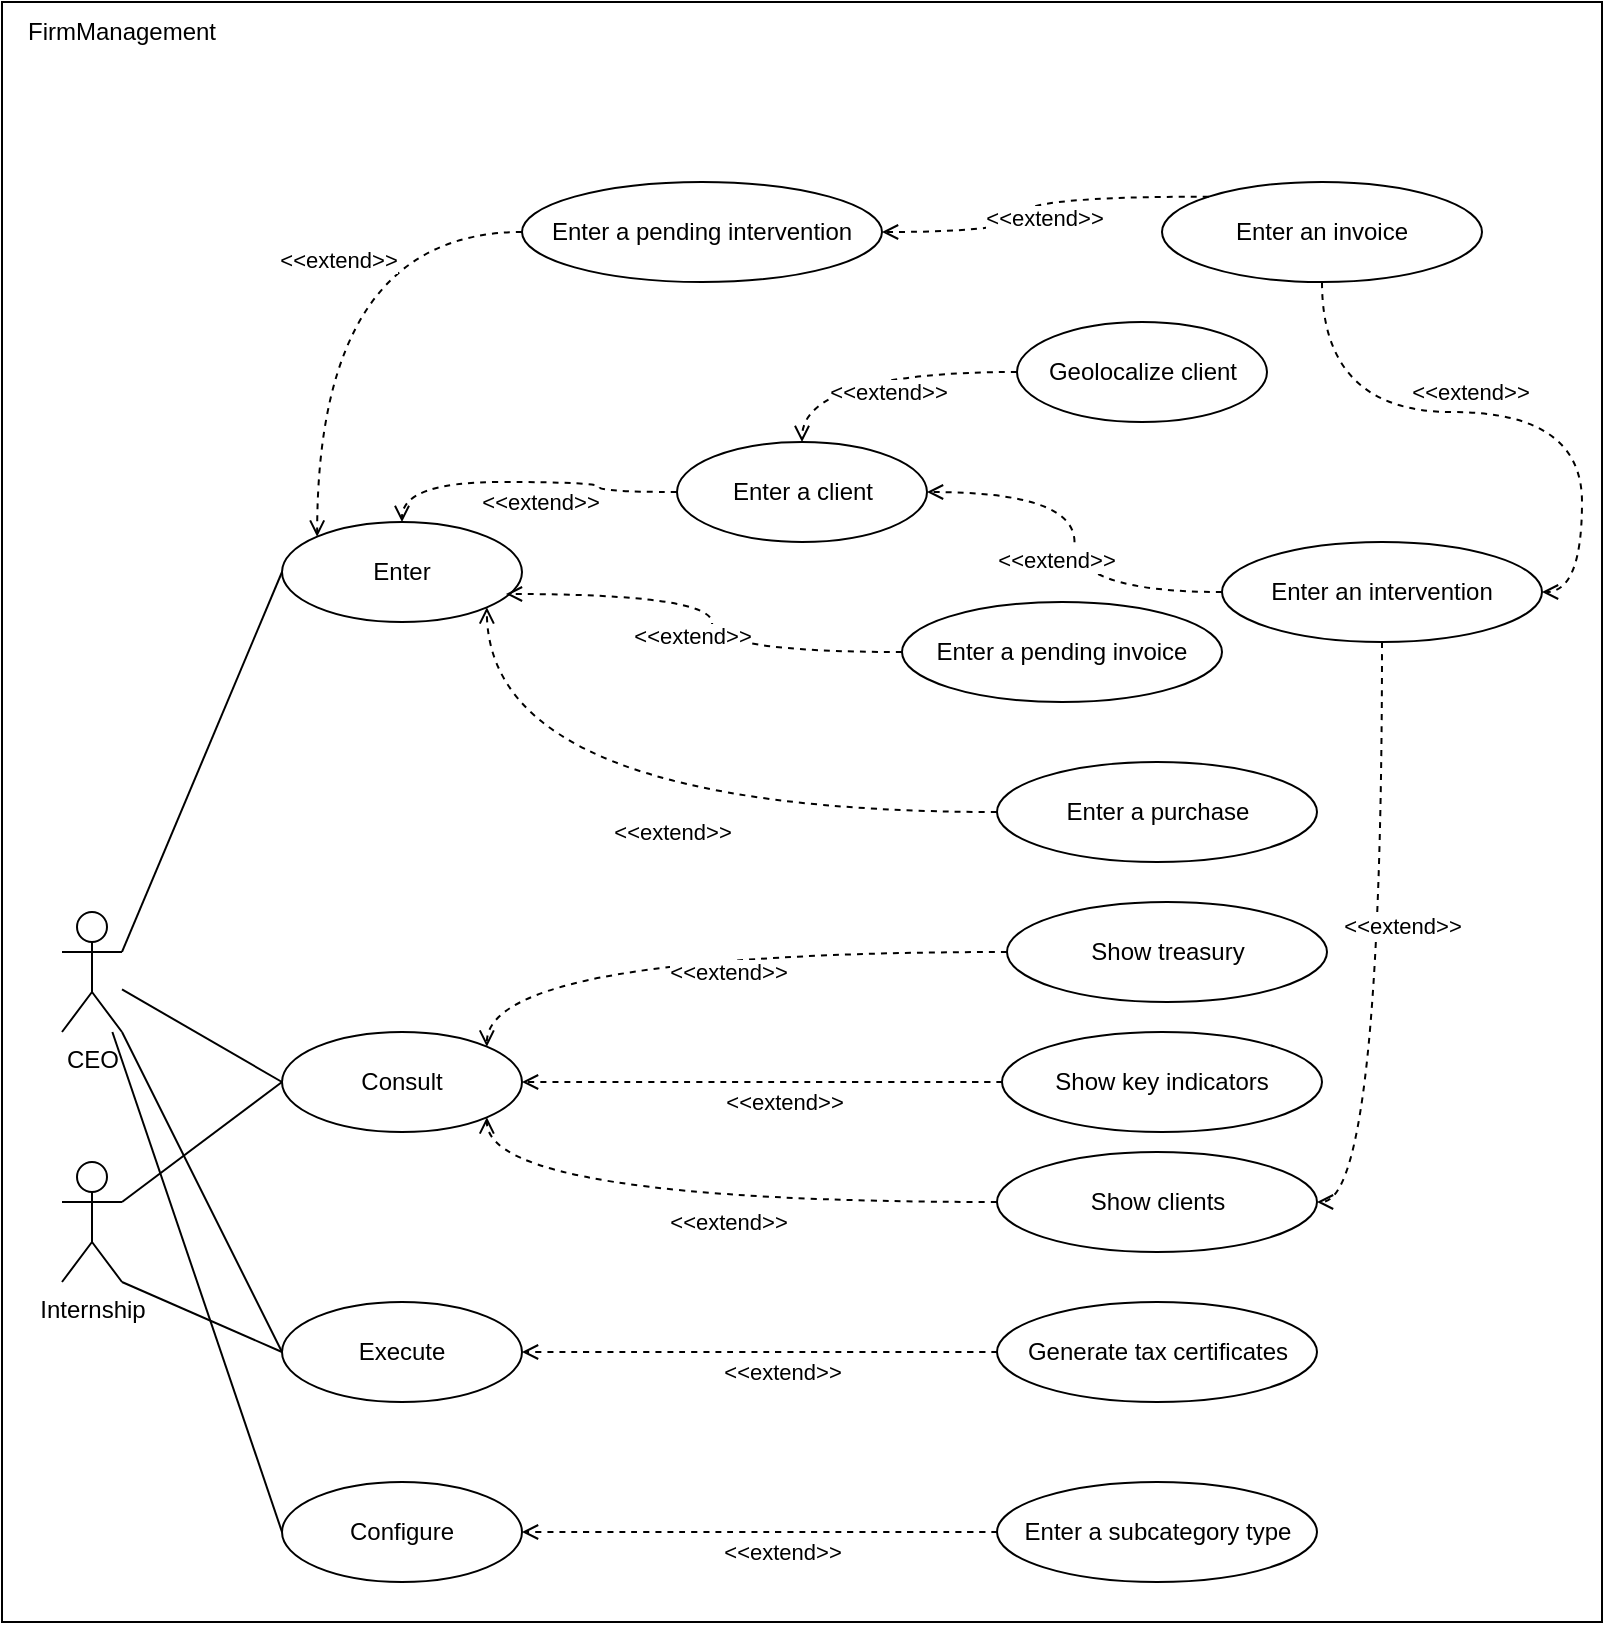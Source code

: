 <mxfile version="21.6.8" type="device">
  <diagram id="R2lEEEUBdFMjLlhIrx00" name="Page-1">
    <mxGraphModel dx="1434" dy="754" grid="1" gridSize="10" guides="1" tooltips="1" connect="1" arrows="1" fold="1" page="1" pageScale="1" pageWidth="850" pageHeight="1100" math="0" shadow="0" extFonts="Permanent Marker^https://fonts.googleapis.com/css?family=Permanent+Marker">
      <root>
        <mxCell id="0" />
        <mxCell id="1" parent="0" />
        <mxCell id="Q3JNExXYZaWPPEJVxahD-58" value="" style="rounded=0;whiteSpace=wrap;html=1;" parent="1" vertex="1">
          <mxGeometry x="30" y="20" width="800" height="810" as="geometry" />
        </mxCell>
        <mxCell id="Q3JNExXYZaWPPEJVxahD-51" style="rounded=0;orthogonalLoop=1;jettySize=auto;html=1;entryX=0;entryY=0.5;entryDx=0;entryDy=0;endArrow=none;endFill=0;exitX=1;exitY=0.333;exitDx=0;exitDy=0;exitPerimeter=0;" parent="1" source="Q3JNExXYZaWPPEJVxahD-1" target="Q3JNExXYZaWPPEJVxahD-22" edge="1">
          <mxGeometry relative="1" as="geometry" />
        </mxCell>
        <mxCell id="Q3JNExXYZaWPPEJVxahD-1" value="CEO" style="shape=umlActor;verticalLabelPosition=bottom;verticalAlign=top;html=1;outlineConnect=0;fillColor=none;" parent="1" vertex="1">
          <mxGeometry x="60" y="475" width="30" height="60" as="geometry" />
        </mxCell>
        <mxCell id="Q3JNExXYZaWPPEJVxahD-27" style="edgeStyle=orthogonalEdgeStyle;orthogonalLoop=1;jettySize=auto;html=1;exitX=0;exitY=0.5;exitDx=0;exitDy=0;entryX=0.5;entryY=0;entryDx=0;entryDy=0;curved=1;endArrow=open;endFill=0;dashed=1;" parent="1" source="Q3JNExXYZaWPPEJVxahD-10" target="Q3JNExXYZaWPPEJVxahD-22" edge="1">
          <mxGeometry relative="1" as="geometry" />
        </mxCell>
        <mxCell id="Q3JNExXYZaWPPEJVxahD-28" value="&amp;lt;&amp;lt;extend&amp;gt;&amp;gt;" style="edgeLabel;html=1;align=center;verticalAlign=middle;resizable=0;points=[];" parent="Q3JNExXYZaWPPEJVxahD-27" vertex="1" connectable="0">
          <mxGeometry x="-0.091" y="10" relative="1" as="geometry">
            <mxPoint as="offset" />
          </mxGeometry>
        </mxCell>
        <mxCell id="Q3JNExXYZaWPPEJVxahD-10" value="Enter a client" style="ellipse;whiteSpace=wrap;html=1;" parent="1" vertex="1">
          <mxGeometry x="367.5" y="240" width="125" height="50" as="geometry" />
        </mxCell>
        <mxCell id="Q3JNExXYZaWPPEJVxahD-11" value="Enter an intervention" style="ellipse;whiteSpace=wrap;html=1;" parent="1" vertex="1">
          <mxGeometry x="640" y="290" width="160" height="50" as="geometry" />
        </mxCell>
        <mxCell id="Q3JNExXYZaWPPEJVxahD-12" value="Enter an invoice" style="ellipse;whiteSpace=wrap;html=1;" parent="1" vertex="1">
          <mxGeometry x="610" y="110" width="160" height="50" as="geometry" />
        </mxCell>
        <mxCell id="Q3JNExXYZaWPPEJVxahD-13" value="Enter a purchase" style="ellipse;whiteSpace=wrap;html=1;" parent="1" vertex="1">
          <mxGeometry x="527.5" y="400" width="160" height="50" as="geometry" />
        </mxCell>
        <mxCell id="Q3JNExXYZaWPPEJVxahD-15" value="Enter a subcategory type" style="ellipse;whiteSpace=wrap;html=1;" parent="1" vertex="1">
          <mxGeometry x="527.5" y="760" width="160" height="50" as="geometry" />
        </mxCell>
        <mxCell id="Q3JNExXYZaWPPEJVxahD-16" value="Show treasury" style="ellipse;whiteSpace=wrap;html=1;" parent="1" vertex="1">
          <mxGeometry x="532.5" y="470" width="160" height="50" as="geometry" />
        </mxCell>
        <mxCell id="Q3JNExXYZaWPPEJVxahD-17" value="Show key indicators" style="ellipse;whiteSpace=wrap;html=1;" parent="1" vertex="1">
          <mxGeometry x="530" y="535" width="160" height="50" as="geometry" />
        </mxCell>
        <mxCell id="Q3JNExXYZaWPPEJVxahD-18" value="Show clients" style="ellipse;whiteSpace=wrap;html=1;" parent="1" vertex="1">
          <mxGeometry x="527.5" y="595" width="160" height="50" as="geometry" />
        </mxCell>
        <mxCell id="Q3JNExXYZaWPPEJVxahD-19" value="Generate tax certificates" style="ellipse;whiteSpace=wrap;html=1;" parent="1" vertex="1">
          <mxGeometry x="527.5" y="670" width="160" height="50" as="geometry" />
        </mxCell>
        <mxCell id="Q3JNExXYZaWPPEJVxahD-20" value="Enter a pending intervention" style="ellipse;whiteSpace=wrap;html=1;" parent="1" vertex="1">
          <mxGeometry x="290" y="110" width="180" height="50" as="geometry" />
        </mxCell>
        <mxCell id="Q3JNExXYZaWPPEJVxahD-21" value="Enter a pending invoice" style="ellipse;whiteSpace=wrap;html=1;" parent="1" vertex="1">
          <mxGeometry x="480" y="320" width="160" height="50" as="geometry" />
        </mxCell>
        <mxCell id="Q3JNExXYZaWPPEJVxahD-22" value="Enter" style="ellipse;whiteSpace=wrap;html=1;" parent="1" vertex="1">
          <mxGeometry x="170" y="280" width="120" height="50" as="geometry" />
        </mxCell>
        <mxCell id="Q3JNExXYZaWPPEJVxahD-23" value="Consult" style="ellipse;whiteSpace=wrap;html=1;" parent="1" vertex="1">
          <mxGeometry x="170" y="535" width="120" height="50" as="geometry" />
        </mxCell>
        <mxCell id="Q3JNExXYZaWPPEJVxahD-24" value="Execute" style="ellipse;whiteSpace=wrap;html=1;" parent="1" vertex="1">
          <mxGeometry x="170" y="670" width="120" height="50" as="geometry" />
        </mxCell>
        <mxCell id="Q3JNExXYZaWPPEJVxahD-25" value="Configure" style="ellipse;whiteSpace=wrap;html=1;" parent="1" vertex="1">
          <mxGeometry x="170" y="760" width="120" height="50" as="geometry" />
        </mxCell>
        <mxCell id="Q3JNExXYZaWPPEJVxahD-29" style="edgeStyle=orthogonalEdgeStyle;orthogonalLoop=1;jettySize=auto;html=1;exitX=0;exitY=0.5;exitDx=0;exitDy=0;curved=1;endArrow=open;endFill=0;dashed=1;entryX=1;entryY=0.5;entryDx=0;entryDy=0;" parent="1" source="Q3JNExXYZaWPPEJVxahD-11" target="Q3JNExXYZaWPPEJVxahD-10" edge="1">
          <mxGeometry relative="1" as="geometry">
            <mxPoint x="540" y="225" as="sourcePoint" />
            <mxPoint x="500" y="270" as="targetPoint" />
          </mxGeometry>
        </mxCell>
        <mxCell id="Q3JNExXYZaWPPEJVxahD-30" value="&amp;lt;&amp;lt;extend&amp;gt;&amp;gt;" style="edgeLabel;html=1;align=center;verticalAlign=middle;resizable=0;points=[];" parent="Q3JNExXYZaWPPEJVxahD-29" vertex="1" connectable="0">
          <mxGeometry x="-0.091" y="10" relative="1" as="geometry">
            <mxPoint as="offset" />
          </mxGeometry>
        </mxCell>
        <mxCell id="Q3JNExXYZaWPPEJVxahD-31" style="edgeStyle=orthogonalEdgeStyle;orthogonalLoop=1;jettySize=auto;html=1;exitX=0;exitY=0.5;exitDx=0;exitDy=0;curved=1;endArrow=open;endFill=0;dashed=1;entryX=0;entryY=0;entryDx=0;entryDy=0;" parent="1" source="Q3JNExXYZaWPPEJVxahD-20" target="Q3JNExXYZaWPPEJVxahD-22" edge="1">
          <mxGeometry relative="1" as="geometry">
            <mxPoint x="540" y="285" as="sourcePoint" />
            <mxPoint x="320" y="290" as="targetPoint" />
          </mxGeometry>
        </mxCell>
        <mxCell id="Q3JNExXYZaWPPEJVxahD-32" value="&amp;lt;&amp;lt;extend&amp;gt;&amp;gt;" style="edgeLabel;html=1;align=center;verticalAlign=middle;resizable=0;points=[];" parent="Q3JNExXYZaWPPEJVxahD-31" vertex="1" connectable="0">
          <mxGeometry x="-0.091" y="10" relative="1" as="geometry">
            <mxPoint as="offset" />
          </mxGeometry>
        </mxCell>
        <mxCell id="Q3JNExXYZaWPPEJVxahD-33" style="edgeStyle=orthogonalEdgeStyle;orthogonalLoop=1;jettySize=auto;html=1;exitX=0.5;exitY=1;exitDx=0;exitDy=0;curved=1;endArrow=open;endFill=0;dashed=1;entryX=1;entryY=0.5;entryDx=0;entryDy=0;" parent="1" source="Q3JNExXYZaWPPEJVxahD-12" target="Q3JNExXYZaWPPEJVxahD-11" edge="1">
          <mxGeometry relative="1" as="geometry">
            <mxPoint x="530" y="345" as="sourcePoint" />
            <mxPoint x="303" y="308" as="targetPoint" />
          </mxGeometry>
        </mxCell>
        <mxCell id="Q3JNExXYZaWPPEJVxahD-34" value="&amp;lt;&amp;lt;extend&amp;gt;&amp;gt;" style="edgeLabel;html=1;align=center;verticalAlign=middle;resizable=0;points=[];" parent="Q3JNExXYZaWPPEJVxahD-33" vertex="1" connectable="0">
          <mxGeometry x="-0.091" y="10" relative="1" as="geometry">
            <mxPoint as="offset" />
          </mxGeometry>
        </mxCell>
        <mxCell id="Q3JNExXYZaWPPEJVxahD-35" style="edgeStyle=orthogonalEdgeStyle;orthogonalLoop=1;jettySize=auto;html=1;exitX=0;exitY=0.5;exitDx=0;exitDy=0;curved=1;endArrow=open;endFill=0;dashed=1;entryX=0.933;entryY=0.72;entryDx=0;entryDy=0;entryPerimeter=0;" parent="1" source="Q3JNExXYZaWPPEJVxahD-21" target="Q3JNExXYZaWPPEJVxahD-22" edge="1">
          <mxGeometry relative="1" as="geometry">
            <mxPoint x="520" y="405" as="sourcePoint" />
            <mxPoint x="303" y="308" as="targetPoint" />
          </mxGeometry>
        </mxCell>
        <mxCell id="Q3JNExXYZaWPPEJVxahD-36" value="&amp;lt;&amp;lt;extend&amp;gt;&amp;gt;" style="edgeLabel;html=1;align=center;verticalAlign=middle;resizable=0;points=[];" parent="Q3JNExXYZaWPPEJVxahD-35" vertex="1" connectable="0">
          <mxGeometry x="-0.091" y="10" relative="1" as="geometry">
            <mxPoint as="offset" />
          </mxGeometry>
        </mxCell>
        <mxCell id="Q3JNExXYZaWPPEJVxahD-37" style="edgeStyle=orthogonalEdgeStyle;orthogonalLoop=1;jettySize=auto;html=1;exitX=0;exitY=0.5;exitDx=0;exitDy=0;curved=1;endArrow=open;endFill=0;dashed=1;entryX=1;entryY=1;entryDx=0;entryDy=0;" parent="1" source="Q3JNExXYZaWPPEJVxahD-13" target="Q3JNExXYZaWPPEJVxahD-22" edge="1">
          <mxGeometry relative="1" as="geometry">
            <mxPoint x="497" y="503" as="sourcePoint" />
            <mxPoint x="290" y="310" as="targetPoint" />
          </mxGeometry>
        </mxCell>
        <mxCell id="Q3JNExXYZaWPPEJVxahD-38" value="&amp;lt;&amp;lt;extend&amp;gt;&amp;gt;" style="edgeLabel;html=1;align=center;verticalAlign=middle;resizable=0;points=[];" parent="Q3JNExXYZaWPPEJVxahD-37" vertex="1" connectable="0">
          <mxGeometry x="-0.091" y="10" relative="1" as="geometry">
            <mxPoint as="offset" />
          </mxGeometry>
        </mxCell>
        <mxCell id="Q3JNExXYZaWPPEJVxahD-39" style="edgeStyle=orthogonalEdgeStyle;orthogonalLoop=1;jettySize=auto;html=1;exitX=0;exitY=0.5;exitDx=0;exitDy=0;curved=1;endArrow=open;endFill=0;dashed=1;entryX=1;entryY=0;entryDx=0;entryDy=0;" parent="1" source="Q3JNExXYZaWPPEJVxahD-16" target="Q3JNExXYZaWPPEJVxahD-23" edge="1">
          <mxGeometry relative="1" as="geometry">
            <mxPoint x="550" y="430" as="sourcePoint" />
            <mxPoint x="302" y="333" as="targetPoint" />
          </mxGeometry>
        </mxCell>
        <mxCell id="Q3JNExXYZaWPPEJVxahD-40" value="&amp;lt;&amp;lt;extend&amp;gt;&amp;gt;" style="edgeLabel;html=1;align=center;verticalAlign=middle;resizable=0;points=[];" parent="Q3JNExXYZaWPPEJVxahD-39" vertex="1" connectable="0">
          <mxGeometry x="-0.091" y="10" relative="1" as="geometry">
            <mxPoint as="offset" />
          </mxGeometry>
        </mxCell>
        <mxCell id="Q3JNExXYZaWPPEJVxahD-41" style="edgeStyle=orthogonalEdgeStyle;orthogonalLoop=1;jettySize=auto;html=1;exitX=0;exitY=0.5;exitDx=0;exitDy=0;curved=1;endArrow=open;endFill=0;dashed=1;entryX=1;entryY=0.5;entryDx=0;entryDy=0;" parent="1" source="Q3JNExXYZaWPPEJVxahD-17" target="Q3JNExXYZaWPPEJVxahD-23" edge="1">
          <mxGeometry relative="1" as="geometry">
            <mxPoint x="538" y="505" as="sourcePoint" />
            <mxPoint x="300" y="525" as="targetPoint" />
          </mxGeometry>
        </mxCell>
        <mxCell id="Q3JNExXYZaWPPEJVxahD-42" value="&amp;lt;&amp;lt;extend&amp;gt;&amp;gt;" style="edgeLabel;html=1;align=center;verticalAlign=middle;resizable=0;points=[];" parent="Q3JNExXYZaWPPEJVxahD-41" vertex="1" connectable="0">
          <mxGeometry x="-0.091" y="10" relative="1" as="geometry">
            <mxPoint as="offset" />
          </mxGeometry>
        </mxCell>
        <mxCell id="Q3JNExXYZaWPPEJVxahD-43" style="edgeStyle=orthogonalEdgeStyle;orthogonalLoop=1;jettySize=auto;html=1;exitX=0;exitY=0.5;exitDx=0;exitDy=0;curved=1;endArrow=open;endFill=0;dashed=1;entryX=1;entryY=1;entryDx=0;entryDy=0;" parent="1" source="Q3JNExXYZaWPPEJVxahD-18" target="Q3JNExXYZaWPPEJVxahD-23" edge="1">
          <mxGeometry relative="1" as="geometry">
            <mxPoint x="548" y="570" as="sourcePoint" />
            <mxPoint x="282" y="543" as="targetPoint" />
          </mxGeometry>
        </mxCell>
        <mxCell id="Q3JNExXYZaWPPEJVxahD-44" value="&amp;lt;&amp;lt;extend&amp;gt;&amp;gt;" style="edgeLabel;html=1;align=center;verticalAlign=middle;resizable=0;points=[];" parent="Q3JNExXYZaWPPEJVxahD-43" vertex="1" connectable="0">
          <mxGeometry x="-0.091" y="10" relative="1" as="geometry">
            <mxPoint as="offset" />
          </mxGeometry>
        </mxCell>
        <mxCell id="Q3JNExXYZaWPPEJVxahD-47" style="edgeStyle=orthogonalEdgeStyle;orthogonalLoop=1;jettySize=auto;html=1;exitX=0;exitY=0.5;exitDx=0;exitDy=0;curved=1;endArrow=open;endFill=0;dashed=1;entryX=1;entryY=0.5;entryDx=0;entryDy=0;" parent="1" source="Q3JNExXYZaWPPEJVxahD-19" target="Q3JNExXYZaWPPEJVxahD-24" edge="1">
          <mxGeometry relative="1" as="geometry">
            <mxPoint x="548" y="640" as="sourcePoint" />
            <mxPoint x="292" y="598" as="targetPoint" />
          </mxGeometry>
        </mxCell>
        <mxCell id="Q3JNExXYZaWPPEJVxahD-48" value="&amp;lt;&amp;lt;extend&amp;gt;&amp;gt;" style="edgeLabel;html=1;align=center;verticalAlign=middle;resizable=0;points=[];" parent="Q3JNExXYZaWPPEJVxahD-47" vertex="1" connectable="0">
          <mxGeometry x="-0.091" y="10" relative="1" as="geometry">
            <mxPoint as="offset" />
          </mxGeometry>
        </mxCell>
        <mxCell id="Q3JNExXYZaWPPEJVxahD-49" style="edgeStyle=orthogonalEdgeStyle;orthogonalLoop=1;jettySize=auto;html=1;exitX=0;exitY=0.5;exitDx=0;exitDy=0;curved=1;endArrow=open;endFill=0;dashed=1;entryX=1;entryY=0.5;entryDx=0;entryDy=0;" parent="1" source="Q3JNExXYZaWPPEJVxahD-15" target="Q3JNExXYZaWPPEJVxahD-25" edge="1">
          <mxGeometry relative="1" as="geometry">
            <mxPoint x="538" y="775" as="sourcePoint" />
            <mxPoint x="302" y="827" as="targetPoint" />
          </mxGeometry>
        </mxCell>
        <mxCell id="Q3JNExXYZaWPPEJVxahD-50" value="&amp;lt;&amp;lt;extend&amp;gt;&amp;gt;" style="edgeLabel;html=1;align=center;verticalAlign=middle;resizable=0;points=[];" parent="Q3JNExXYZaWPPEJVxahD-49" vertex="1" connectable="0">
          <mxGeometry x="-0.091" y="10" relative="1" as="geometry">
            <mxPoint as="offset" />
          </mxGeometry>
        </mxCell>
        <mxCell id="Q3JNExXYZaWPPEJVxahD-52" style="rounded=0;orthogonalLoop=1;jettySize=auto;html=1;entryX=0;entryY=0.5;entryDx=0;entryDy=0;endArrow=none;endFill=0;" parent="1" source="Q3JNExXYZaWPPEJVxahD-1" target="Q3JNExXYZaWPPEJVxahD-23" edge="1">
          <mxGeometry relative="1" as="geometry">
            <mxPoint x="90" y="370" as="sourcePoint" />
            <mxPoint x="180" y="315" as="targetPoint" />
          </mxGeometry>
        </mxCell>
        <mxCell id="Q3JNExXYZaWPPEJVxahD-53" style="rounded=0;orthogonalLoop=1;jettySize=auto;html=1;entryX=0;entryY=0.5;entryDx=0;entryDy=0;endArrow=none;endFill=0;" parent="1" source="Q3JNExXYZaWPPEJVxahD-1" target="Q3JNExXYZaWPPEJVxahD-24" edge="1">
          <mxGeometry relative="1" as="geometry">
            <mxPoint x="90" y="407" as="sourcePoint" />
            <mxPoint x="180" y="570" as="targetPoint" />
          </mxGeometry>
        </mxCell>
        <mxCell id="Q3JNExXYZaWPPEJVxahD-54" style="rounded=0;orthogonalLoop=1;jettySize=auto;html=1;entryX=0;entryY=0.5;entryDx=0;entryDy=0;endArrow=none;endFill=0;" parent="1" source="Q3JNExXYZaWPPEJVxahD-1" target="Q3JNExXYZaWPPEJVxahD-25" edge="1">
          <mxGeometry relative="1" as="geometry">
            <mxPoint x="100" y="417" as="sourcePoint" />
            <mxPoint x="190" y="580" as="targetPoint" />
          </mxGeometry>
        </mxCell>
        <mxCell id="Q3JNExXYZaWPPEJVxahD-59" value="FirmManagement" style="text;html=1;strokeColor=none;fillColor=none;align=center;verticalAlign=middle;whiteSpace=wrap;rounded=0;" parent="1" vertex="1">
          <mxGeometry x="60" y="20" width="60" height="30" as="geometry" />
        </mxCell>
        <mxCell id="Q3JNExXYZaWPPEJVxahD-61" value="Geolocalize client" style="ellipse;whiteSpace=wrap;html=1;" parent="1" vertex="1">
          <mxGeometry x="537.5" y="180" width="125" height="50" as="geometry" />
        </mxCell>
        <mxCell id="Q3JNExXYZaWPPEJVxahD-62" style="edgeStyle=orthogonalEdgeStyle;orthogonalLoop=1;jettySize=auto;html=1;exitX=0;exitY=0.5;exitDx=0;exitDy=0;entryX=0.5;entryY=0;entryDx=0;entryDy=0;curved=1;endArrow=open;endFill=0;dashed=1;" parent="1" source="Q3JNExXYZaWPPEJVxahD-61" target="Q3JNExXYZaWPPEJVxahD-10" edge="1">
          <mxGeometry relative="1" as="geometry">
            <mxPoint x="270" y="195" as="sourcePoint" />
            <mxPoint x="240" y="290" as="targetPoint" />
          </mxGeometry>
        </mxCell>
        <mxCell id="Q3JNExXYZaWPPEJVxahD-63" value="&amp;lt;&amp;lt;extend&amp;gt;&amp;gt;" style="edgeLabel;html=1;align=center;verticalAlign=middle;resizable=0;points=[];" parent="Q3JNExXYZaWPPEJVxahD-62" vertex="1" connectable="0">
          <mxGeometry x="-0.091" y="10" relative="1" as="geometry">
            <mxPoint as="offset" />
          </mxGeometry>
        </mxCell>
        <mxCell id="Q3JNExXYZaWPPEJVxahD-68" style="edgeStyle=orthogonalEdgeStyle;orthogonalLoop=1;jettySize=auto;html=1;exitX=0;exitY=0;exitDx=0;exitDy=0;curved=1;endArrow=open;endFill=0;dashed=1;entryX=1;entryY=0.5;entryDx=0;entryDy=0;" parent="1" source="Q3JNExXYZaWPPEJVxahD-12" target="Q3JNExXYZaWPPEJVxahD-20" edge="1">
          <mxGeometry relative="1" as="geometry">
            <mxPoint x="698" y="215" as="sourcePoint" />
            <mxPoint x="620" y="135" as="targetPoint" />
          </mxGeometry>
        </mxCell>
        <mxCell id="Q3JNExXYZaWPPEJVxahD-69" value="&amp;lt;&amp;lt;extend&amp;gt;&amp;gt;" style="edgeLabel;html=1;align=center;verticalAlign=middle;resizable=0;points=[];" parent="Q3JNExXYZaWPPEJVxahD-68" vertex="1" connectable="0">
          <mxGeometry x="-0.091" y="10" relative="1" as="geometry">
            <mxPoint as="offset" />
          </mxGeometry>
        </mxCell>
        <mxCell id="Q3JNExXYZaWPPEJVxahD-70" style="edgeStyle=orthogonalEdgeStyle;orthogonalLoop=1;jettySize=auto;html=1;exitX=0.5;exitY=1;exitDx=0;exitDy=0;curved=1;endArrow=open;endFill=0;dashed=1;entryX=1;entryY=0.5;entryDx=0;entryDy=0;" parent="1" source="Q3JNExXYZaWPPEJVxahD-11" target="Q3JNExXYZaWPPEJVxahD-18" edge="1">
          <mxGeometry relative="1" as="geometry">
            <mxPoint x="680" y="175" as="sourcePoint" />
            <mxPoint x="620" y="135" as="targetPoint" />
          </mxGeometry>
        </mxCell>
        <mxCell id="Q3JNExXYZaWPPEJVxahD-71" value="&amp;lt;&amp;lt;extend&amp;gt;&amp;gt;" style="edgeLabel;html=1;align=center;verticalAlign=middle;resizable=0;points=[];" parent="Q3JNExXYZaWPPEJVxahD-70" vertex="1" connectable="0">
          <mxGeometry x="-0.091" y="10" relative="1" as="geometry">
            <mxPoint as="offset" />
          </mxGeometry>
        </mxCell>
        <mxCell id="tSOchU8Ipv_nxvcu53VK-3" style="rounded=0;orthogonalLoop=1;jettySize=auto;html=1;exitX=1;exitY=0.333;exitDx=0;exitDy=0;exitPerimeter=0;endArrow=none;endFill=0;" edge="1" parent="1" source="tSOchU8Ipv_nxvcu53VK-1">
          <mxGeometry relative="1" as="geometry">
            <mxPoint x="170" y="560" as="targetPoint" />
          </mxGeometry>
        </mxCell>
        <mxCell id="tSOchU8Ipv_nxvcu53VK-4" style="orthogonalLoop=1;jettySize=auto;html=1;exitX=1;exitY=1;exitDx=0;exitDy=0;exitPerimeter=0;entryX=0;entryY=0.5;entryDx=0;entryDy=0;rounded=0;endArrow=none;endFill=0;" edge="1" parent="1" source="tSOchU8Ipv_nxvcu53VK-1" target="Q3JNExXYZaWPPEJVxahD-24">
          <mxGeometry relative="1" as="geometry" />
        </mxCell>
        <mxCell id="tSOchU8Ipv_nxvcu53VK-1" value="Internship" style="shape=umlActor;verticalLabelPosition=bottom;verticalAlign=top;html=1;outlineConnect=0;fillColor=none;" vertex="1" parent="1">
          <mxGeometry x="60" y="600" width="30" height="60" as="geometry" />
        </mxCell>
      </root>
    </mxGraphModel>
  </diagram>
</mxfile>
